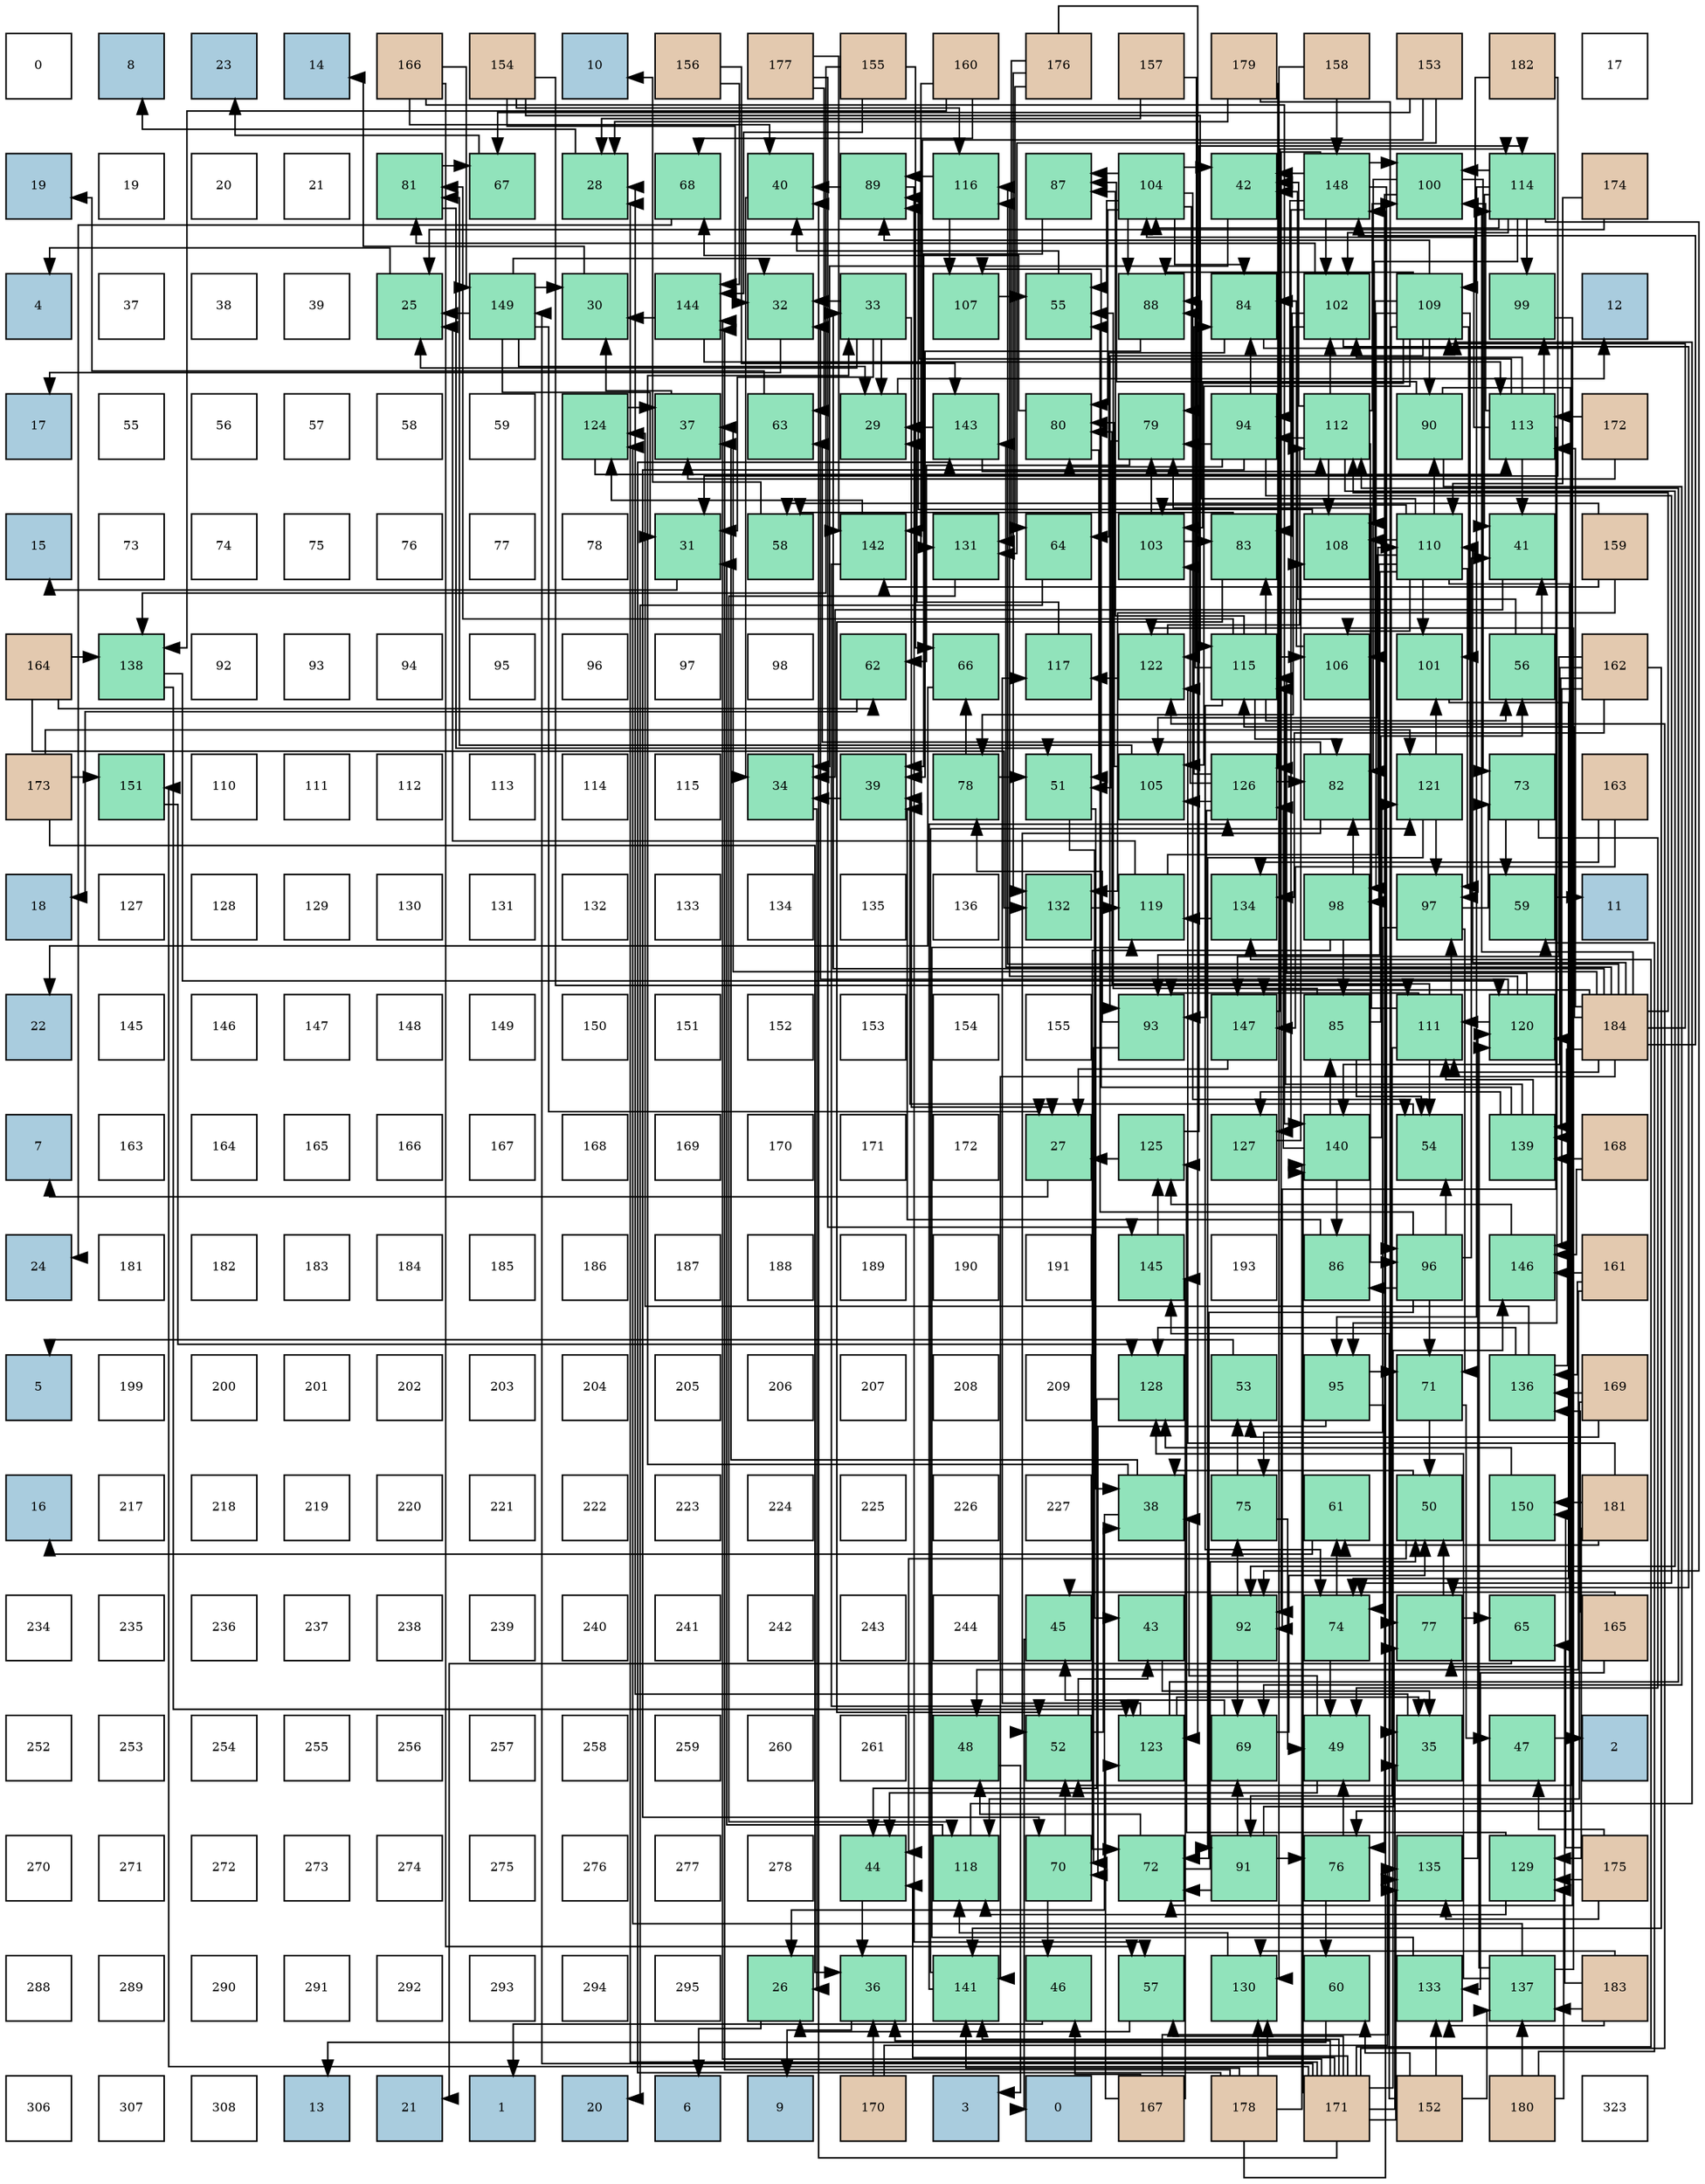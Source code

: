 digraph layout{
 rankdir=TB;
 splines=ortho;
 node [style=filled shape=square fixedsize=true width=0.6];
0[label="0", fontsize=8, fillcolor="#ffffff"];
1[label="8", fontsize=8, fillcolor="#a9ccde"];
2[label="23", fontsize=8, fillcolor="#a9ccde"];
3[label="14", fontsize=8, fillcolor="#a9ccde"];
4[label="166", fontsize=8, fillcolor="#e3c9af"];
5[label="154", fontsize=8, fillcolor="#e3c9af"];
6[label="10", fontsize=8, fillcolor="#a9ccde"];
7[label="156", fontsize=8, fillcolor="#e3c9af"];
8[label="177", fontsize=8, fillcolor="#e3c9af"];
9[label="155", fontsize=8, fillcolor="#e3c9af"];
10[label="160", fontsize=8, fillcolor="#e3c9af"];
11[label="176", fontsize=8, fillcolor="#e3c9af"];
12[label="157", fontsize=8, fillcolor="#e3c9af"];
13[label="179", fontsize=8, fillcolor="#e3c9af"];
14[label="158", fontsize=8, fillcolor="#e3c9af"];
15[label="153", fontsize=8, fillcolor="#e3c9af"];
16[label="182", fontsize=8, fillcolor="#e3c9af"];
17[label="17", fontsize=8, fillcolor="#ffffff"];
18[label="19", fontsize=8, fillcolor="#a9ccde"];
19[label="19", fontsize=8, fillcolor="#ffffff"];
20[label="20", fontsize=8, fillcolor="#ffffff"];
21[label="21", fontsize=8, fillcolor="#ffffff"];
22[label="81", fontsize=8, fillcolor="#91e3bb"];
23[label="67", fontsize=8, fillcolor="#91e3bb"];
24[label="28", fontsize=8, fillcolor="#91e3bb"];
25[label="68", fontsize=8, fillcolor="#91e3bb"];
26[label="40", fontsize=8, fillcolor="#91e3bb"];
27[label="89", fontsize=8, fillcolor="#91e3bb"];
28[label="116", fontsize=8, fillcolor="#91e3bb"];
29[label="87", fontsize=8, fillcolor="#91e3bb"];
30[label="104", fontsize=8, fillcolor="#91e3bb"];
31[label="42", fontsize=8, fillcolor="#91e3bb"];
32[label="148", fontsize=8, fillcolor="#91e3bb"];
33[label="100", fontsize=8, fillcolor="#91e3bb"];
34[label="114", fontsize=8, fillcolor="#91e3bb"];
35[label="174", fontsize=8, fillcolor="#e3c9af"];
36[label="4", fontsize=8, fillcolor="#a9ccde"];
37[label="37", fontsize=8, fillcolor="#ffffff"];
38[label="38", fontsize=8, fillcolor="#ffffff"];
39[label="39", fontsize=8, fillcolor="#ffffff"];
40[label="25", fontsize=8, fillcolor="#91e3bb"];
41[label="149", fontsize=8, fillcolor="#91e3bb"];
42[label="30", fontsize=8, fillcolor="#91e3bb"];
43[label="144", fontsize=8, fillcolor="#91e3bb"];
44[label="32", fontsize=8, fillcolor="#91e3bb"];
45[label="33", fontsize=8, fillcolor="#91e3bb"];
46[label="107", fontsize=8, fillcolor="#91e3bb"];
47[label="55", fontsize=8, fillcolor="#91e3bb"];
48[label="88", fontsize=8, fillcolor="#91e3bb"];
49[label="84", fontsize=8, fillcolor="#91e3bb"];
50[label="102", fontsize=8, fillcolor="#91e3bb"];
51[label="109", fontsize=8, fillcolor="#91e3bb"];
52[label="99", fontsize=8, fillcolor="#91e3bb"];
53[label="12", fontsize=8, fillcolor="#a9ccde"];
54[label="17", fontsize=8, fillcolor="#a9ccde"];
55[label="55", fontsize=8, fillcolor="#ffffff"];
56[label="56", fontsize=8, fillcolor="#ffffff"];
57[label="57", fontsize=8, fillcolor="#ffffff"];
58[label="58", fontsize=8, fillcolor="#ffffff"];
59[label="59", fontsize=8, fillcolor="#ffffff"];
60[label="124", fontsize=8, fillcolor="#91e3bb"];
61[label="37", fontsize=8, fillcolor="#91e3bb"];
62[label="63", fontsize=8, fillcolor="#91e3bb"];
63[label="29", fontsize=8, fillcolor="#91e3bb"];
64[label="143", fontsize=8, fillcolor="#91e3bb"];
65[label="80", fontsize=8, fillcolor="#91e3bb"];
66[label="79", fontsize=8, fillcolor="#91e3bb"];
67[label="94", fontsize=8, fillcolor="#91e3bb"];
68[label="112", fontsize=8, fillcolor="#91e3bb"];
69[label="90", fontsize=8, fillcolor="#91e3bb"];
70[label="113", fontsize=8, fillcolor="#91e3bb"];
71[label="172", fontsize=8, fillcolor="#e3c9af"];
72[label="15", fontsize=8, fillcolor="#a9ccde"];
73[label="73", fontsize=8, fillcolor="#ffffff"];
74[label="74", fontsize=8, fillcolor="#ffffff"];
75[label="75", fontsize=8, fillcolor="#ffffff"];
76[label="76", fontsize=8, fillcolor="#ffffff"];
77[label="77", fontsize=8, fillcolor="#ffffff"];
78[label="78", fontsize=8, fillcolor="#ffffff"];
79[label="31", fontsize=8, fillcolor="#91e3bb"];
80[label="58", fontsize=8, fillcolor="#91e3bb"];
81[label="142", fontsize=8, fillcolor="#91e3bb"];
82[label="131", fontsize=8, fillcolor="#91e3bb"];
83[label="64", fontsize=8, fillcolor="#91e3bb"];
84[label="103", fontsize=8, fillcolor="#91e3bb"];
85[label="83", fontsize=8, fillcolor="#91e3bb"];
86[label="108", fontsize=8, fillcolor="#91e3bb"];
87[label="110", fontsize=8, fillcolor="#91e3bb"];
88[label="41", fontsize=8, fillcolor="#91e3bb"];
89[label="159", fontsize=8, fillcolor="#e3c9af"];
90[label="164", fontsize=8, fillcolor="#e3c9af"];
91[label="138", fontsize=8, fillcolor="#91e3bb"];
92[label="92", fontsize=8, fillcolor="#ffffff"];
93[label="93", fontsize=8, fillcolor="#ffffff"];
94[label="94", fontsize=8, fillcolor="#ffffff"];
95[label="95", fontsize=8, fillcolor="#ffffff"];
96[label="96", fontsize=8, fillcolor="#ffffff"];
97[label="97", fontsize=8, fillcolor="#ffffff"];
98[label="98", fontsize=8, fillcolor="#ffffff"];
99[label="62", fontsize=8, fillcolor="#91e3bb"];
100[label="66", fontsize=8, fillcolor="#91e3bb"];
101[label="117", fontsize=8, fillcolor="#91e3bb"];
102[label="122", fontsize=8, fillcolor="#91e3bb"];
103[label="115", fontsize=8, fillcolor="#91e3bb"];
104[label="106", fontsize=8, fillcolor="#91e3bb"];
105[label="101", fontsize=8, fillcolor="#91e3bb"];
106[label="56", fontsize=8, fillcolor="#91e3bb"];
107[label="162", fontsize=8, fillcolor="#e3c9af"];
108[label="173", fontsize=8, fillcolor="#e3c9af"];
109[label="151", fontsize=8, fillcolor="#91e3bb"];
110[label="110", fontsize=8, fillcolor="#ffffff"];
111[label="111", fontsize=8, fillcolor="#ffffff"];
112[label="112", fontsize=8, fillcolor="#ffffff"];
113[label="113", fontsize=8, fillcolor="#ffffff"];
114[label="114", fontsize=8, fillcolor="#ffffff"];
115[label="115", fontsize=8, fillcolor="#ffffff"];
116[label="34", fontsize=8, fillcolor="#91e3bb"];
117[label="39", fontsize=8, fillcolor="#91e3bb"];
118[label="78", fontsize=8, fillcolor="#91e3bb"];
119[label="51", fontsize=8, fillcolor="#91e3bb"];
120[label="105", fontsize=8, fillcolor="#91e3bb"];
121[label="126", fontsize=8, fillcolor="#91e3bb"];
122[label="82", fontsize=8, fillcolor="#91e3bb"];
123[label="121", fontsize=8, fillcolor="#91e3bb"];
124[label="73", fontsize=8, fillcolor="#91e3bb"];
125[label="163", fontsize=8, fillcolor="#e3c9af"];
126[label="18", fontsize=8, fillcolor="#a9ccde"];
127[label="127", fontsize=8, fillcolor="#ffffff"];
128[label="128", fontsize=8, fillcolor="#ffffff"];
129[label="129", fontsize=8, fillcolor="#ffffff"];
130[label="130", fontsize=8, fillcolor="#ffffff"];
131[label="131", fontsize=8, fillcolor="#ffffff"];
132[label="132", fontsize=8, fillcolor="#ffffff"];
133[label="133", fontsize=8, fillcolor="#ffffff"];
134[label="134", fontsize=8, fillcolor="#ffffff"];
135[label="135", fontsize=8, fillcolor="#ffffff"];
136[label="136", fontsize=8, fillcolor="#ffffff"];
137[label="132", fontsize=8, fillcolor="#91e3bb"];
138[label="119", fontsize=8, fillcolor="#91e3bb"];
139[label="134", fontsize=8, fillcolor="#91e3bb"];
140[label="98", fontsize=8, fillcolor="#91e3bb"];
141[label="97", fontsize=8, fillcolor="#91e3bb"];
142[label="59", fontsize=8, fillcolor="#91e3bb"];
143[label="11", fontsize=8, fillcolor="#a9ccde"];
144[label="22", fontsize=8, fillcolor="#a9ccde"];
145[label="145", fontsize=8, fillcolor="#ffffff"];
146[label="146", fontsize=8, fillcolor="#ffffff"];
147[label="147", fontsize=8, fillcolor="#ffffff"];
148[label="148", fontsize=8, fillcolor="#ffffff"];
149[label="149", fontsize=8, fillcolor="#ffffff"];
150[label="150", fontsize=8, fillcolor="#ffffff"];
151[label="151", fontsize=8, fillcolor="#ffffff"];
152[label="152", fontsize=8, fillcolor="#ffffff"];
153[label="153", fontsize=8, fillcolor="#ffffff"];
154[label="154", fontsize=8, fillcolor="#ffffff"];
155[label="155", fontsize=8, fillcolor="#ffffff"];
156[label="93", fontsize=8, fillcolor="#91e3bb"];
157[label="147", fontsize=8, fillcolor="#91e3bb"];
158[label="85", fontsize=8, fillcolor="#91e3bb"];
159[label="111", fontsize=8, fillcolor="#91e3bb"];
160[label="120", fontsize=8, fillcolor="#91e3bb"];
161[label="184", fontsize=8, fillcolor="#e3c9af"];
162[label="7", fontsize=8, fillcolor="#a9ccde"];
163[label="163", fontsize=8, fillcolor="#ffffff"];
164[label="164", fontsize=8, fillcolor="#ffffff"];
165[label="165", fontsize=8, fillcolor="#ffffff"];
166[label="166", fontsize=8, fillcolor="#ffffff"];
167[label="167", fontsize=8, fillcolor="#ffffff"];
168[label="168", fontsize=8, fillcolor="#ffffff"];
169[label="169", fontsize=8, fillcolor="#ffffff"];
170[label="170", fontsize=8, fillcolor="#ffffff"];
171[label="171", fontsize=8, fillcolor="#ffffff"];
172[label="172", fontsize=8, fillcolor="#ffffff"];
173[label="27", fontsize=8, fillcolor="#91e3bb"];
174[label="125", fontsize=8, fillcolor="#91e3bb"];
175[label="127", fontsize=8, fillcolor="#91e3bb"];
176[label="140", fontsize=8, fillcolor="#91e3bb"];
177[label="54", fontsize=8, fillcolor="#91e3bb"];
178[label="139", fontsize=8, fillcolor="#91e3bb"];
179[label="168", fontsize=8, fillcolor="#e3c9af"];
180[label="24", fontsize=8, fillcolor="#a9ccde"];
181[label="181", fontsize=8, fillcolor="#ffffff"];
182[label="182", fontsize=8, fillcolor="#ffffff"];
183[label="183", fontsize=8, fillcolor="#ffffff"];
184[label="184", fontsize=8, fillcolor="#ffffff"];
185[label="185", fontsize=8, fillcolor="#ffffff"];
186[label="186", fontsize=8, fillcolor="#ffffff"];
187[label="187", fontsize=8, fillcolor="#ffffff"];
188[label="188", fontsize=8, fillcolor="#ffffff"];
189[label="189", fontsize=8, fillcolor="#ffffff"];
190[label="190", fontsize=8, fillcolor="#ffffff"];
191[label="191", fontsize=8, fillcolor="#ffffff"];
192[label="145", fontsize=8, fillcolor="#91e3bb"];
193[label="193", fontsize=8, fillcolor="#ffffff"];
194[label="86", fontsize=8, fillcolor="#91e3bb"];
195[label="96", fontsize=8, fillcolor="#91e3bb"];
196[label="146", fontsize=8, fillcolor="#91e3bb"];
197[label="161", fontsize=8, fillcolor="#e3c9af"];
198[label="5", fontsize=8, fillcolor="#a9ccde"];
199[label="199", fontsize=8, fillcolor="#ffffff"];
200[label="200", fontsize=8, fillcolor="#ffffff"];
201[label="201", fontsize=8, fillcolor="#ffffff"];
202[label="202", fontsize=8, fillcolor="#ffffff"];
203[label="203", fontsize=8, fillcolor="#ffffff"];
204[label="204", fontsize=8, fillcolor="#ffffff"];
205[label="205", fontsize=8, fillcolor="#ffffff"];
206[label="206", fontsize=8, fillcolor="#ffffff"];
207[label="207", fontsize=8, fillcolor="#ffffff"];
208[label="208", fontsize=8, fillcolor="#ffffff"];
209[label="209", fontsize=8, fillcolor="#ffffff"];
210[label="128", fontsize=8, fillcolor="#91e3bb"];
211[label="53", fontsize=8, fillcolor="#91e3bb"];
212[label="95", fontsize=8, fillcolor="#91e3bb"];
213[label="71", fontsize=8, fillcolor="#91e3bb"];
214[label="136", fontsize=8, fillcolor="#91e3bb"];
215[label="169", fontsize=8, fillcolor="#e3c9af"];
216[label="16", fontsize=8, fillcolor="#a9ccde"];
217[label="217", fontsize=8, fillcolor="#ffffff"];
218[label="218", fontsize=8, fillcolor="#ffffff"];
219[label="219", fontsize=8, fillcolor="#ffffff"];
220[label="220", fontsize=8, fillcolor="#ffffff"];
221[label="221", fontsize=8, fillcolor="#ffffff"];
222[label="222", fontsize=8, fillcolor="#ffffff"];
223[label="223", fontsize=8, fillcolor="#ffffff"];
224[label="224", fontsize=8, fillcolor="#ffffff"];
225[label="225", fontsize=8, fillcolor="#ffffff"];
226[label="226", fontsize=8, fillcolor="#ffffff"];
227[label="227", fontsize=8, fillcolor="#ffffff"];
228[label="38", fontsize=8, fillcolor="#91e3bb"];
229[label="75", fontsize=8, fillcolor="#91e3bb"];
230[label="61", fontsize=8, fillcolor="#91e3bb"];
231[label="50", fontsize=8, fillcolor="#91e3bb"];
232[label="150", fontsize=8, fillcolor="#91e3bb"];
233[label="181", fontsize=8, fillcolor="#e3c9af"];
234[label="234", fontsize=8, fillcolor="#ffffff"];
235[label="235", fontsize=8, fillcolor="#ffffff"];
236[label="236", fontsize=8, fillcolor="#ffffff"];
237[label="237", fontsize=8, fillcolor="#ffffff"];
238[label="238", fontsize=8, fillcolor="#ffffff"];
239[label="239", fontsize=8, fillcolor="#ffffff"];
240[label="240", fontsize=8, fillcolor="#ffffff"];
241[label="241", fontsize=8, fillcolor="#ffffff"];
242[label="242", fontsize=8, fillcolor="#ffffff"];
243[label="243", fontsize=8, fillcolor="#ffffff"];
244[label="244", fontsize=8, fillcolor="#ffffff"];
245[label="45", fontsize=8, fillcolor="#91e3bb"];
246[label="43", fontsize=8, fillcolor="#91e3bb"];
247[label="92", fontsize=8, fillcolor="#91e3bb"];
248[label="74", fontsize=8, fillcolor="#91e3bb"];
249[label="77", fontsize=8, fillcolor="#91e3bb"];
250[label="65", fontsize=8, fillcolor="#91e3bb"];
251[label="165", fontsize=8, fillcolor="#e3c9af"];
252[label="252", fontsize=8, fillcolor="#ffffff"];
253[label="253", fontsize=8, fillcolor="#ffffff"];
254[label="254", fontsize=8, fillcolor="#ffffff"];
255[label="255", fontsize=8, fillcolor="#ffffff"];
256[label="256", fontsize=8, fillcolor="#ffffff"];
257[label="257", fontsize=8, fillcolor="#ffffff"];
258[label="258", fontsize=8, fillcolor="#ffffff"];
259[label="259", fontsize=8, fillcolor="#ffffff"];
260[label="260", fontsize=8, fillcolor="#ffffff"];
261[label="261", fontsize=8, fillcolor="#ffffff"];
262[label="48", fontsize=8, fillcolor="#91e3bb"];
263[label="52", fontsize=8, fillcolor="#91e3bb"];
264[label="123", fontsize=8, fillcolor="#91e3bb"];
265[label="69", fontsize=8, fillcolor="#91e3bb"];
266[label="49", fontsize=8, fillcolor="#91e3bb"];
267[label="35", fontsize=8, fillcolor="#91e3bb"];
268[label="47", fontsize=8, fillcolor="#91e3bb"];
269[label="2", fontsize=8, fillcolor="#a9ccde"];
270[label="270", fontsize=8, fillcolor="#ffffff"];
271[label="271", fontsize=8, fillcolor="#ffffff"];
272[label="272", fontsize=8, fillcolor="#ffffff"];
273[label="273", fontsize=8, fillcolor="#ffffff"];
274[label="274", fontsize=8, fillcolor="#ffffff"];
275[label="275", fontsize=8, fillcolor="#ffffff"];
276[label="276", fontsize=8, fillcolor="#ffffff"];
277[label="277", fontsize=8, fillcolor="#ffffff"];
278[label="278", fontsize=8, fillcolor="#ffffff"];
279[label="44", fontsize=8, fillcolor="#91e3bb"];
280[label="118", fontsize=8, fillcolor="#91e3bb"];
281[label="70", fontsize=8, fillcolor="#91e3bb"];
282[label="72", fontsize=8, fillcolor="#91e3bb"];
283[label="91", fontsize=8, fillcolor="#91e3bb"];
284[label="76", fontsize=8, fillcolor="#91e3bb"];
285[label="135", fontsize=8, fillcolor="#91e3bb"];
286[label="129", fontsize=8, fillcolor="#91e3bb"];
287[label="175", fontsize=8, fillcolor="#e3c9af"];
288[label="288", fontsize=8, fillcolor="#ffffff"];
289[label="289", fontsize=8, fillcolor="#ffffff"];
290[label="290", fontsize=8, fillcolor="#ffffff"];
291[label="291", fontsize=8, fillcolor="#ffffff"];
292[label="292", fontsize=8, fillcolor="#ffffff"];
293[label="293", fontsize=8, fillcolor="#ffffff"];
294[label="294", fontsize=8, fillcolor="#ffffff"];
295[label="295", fontsize=8, fillcolor="#ffffff"];
296[label="26", fontsize=8, fillcolor="#91e3bb"];
297[label="36", fontsize=8, fillcolor="#91e3bb"];
298[label="141", fontsize=8, fillcolor="#91e3bb"];
299[label="46", fontsize=8, fillcolor="#91e3bb"];
300[label="57", fontsize=8, fillcolor="#91e3bb"];
301[label="130", fontsize=8, fillcolor="#91e3bb"];
302[label="60", fontsize=8, fillcolor="#91e3bb"];
303[label="133", fontsize=8, fillcolor="#91e3bb"];
304[label="137", fontsize=8, fillcolor="#91e3bb"];
305[label="183", fontsize=8, fillcolor="#e3c9af"];
306[label="306", fontsize=8, fillcolor="#ffffff"];
307[label="307", fontsize=8, fillcolor="#ffffff"];
308[label="308", fontsize=8, fillcolor="#ffffff"];
309[label="13", fontsize=8, fillcolor="#a9ccde"];
310[label="21", fontsize=8, fillcolor="#a9ccde"];
311[label="1", fontsize=8, fillcolor="#a9ccde"];
312[label="20", fontsize=8, fillcolor="#a9ccde"];
313[label="6", fontsize=8, fillcolor="#a9ccde"];
314[label="9", fontsize=8, fillcolor="#a9ccde"];
315[label="170", fontsize=8, fillcolor="#e3c9af"];
316[label="3", fontsize=8, fillcolor="#a9ccde"];
317[label="0", fontsize=8, fillcolor="#a9ccde"];
318[label="167", fontsize=8, fillcolor="#e3c9af"];
319[label="178", fontsize=8, fillcolor="#e3c9af"];
320[label="171", fontsize=8, fillcolor="#e3c9af"];
321[label="152", fontsize=8, fillcolor="#e3c9af"];
322[label="180", fontsize=8, fillcolor="#e3c9af"];
323[label="323", fontsize=8, fillcolor="#ffffff"];
edge [constraint=false, style=vis];40 -> 36;
296 -> 313;
173 -> 162;
24 -> 1;
63 -> 53;
42 -> 3;
79 -> 72;
44 -> 54;
45 -> 40;
45 -> 173;
45 -> 63;
45 -> 79;
45 -> 44;
116 -> 296;
267 -> 24;
297 -> 314;
61 -> 42;
228 -> 296;
228 -> 45;
228 -> 61;
117 -> 116;
26 -> 116;
88 -> 116;
31 -> 116;
246 -> 267;
279 -> 297;
245 -> 317;
299 -> 311;
268 -> 269;
262 -> 316;
266 -> 228;
266 -> 279;
231 -> 228;
231 -> 279;
119 -> 228;
119 -> 246;
263 -> 228;
263 -> 246;
211 -> 198;
177 -> 117;
47 -> 26;
106 -> 88;
106 -> 31;
300 -> 296;
80 -> 6;
142 -> 143;
302 -> 309;
230 -> 216;
99 -> 126;
62 -> 18;
83 -> 312;
250 -> 310;
100 -> 144;
23 -> 2;
25 -> 180;
265 -> 245;
265 -> 231;
281 -> 299;
281 -> 263;
213 -> 268;
213 -> 231;
282 -> 262;
282 -> 231;
124 -> 266;
124 -> 142;
248 -> 266;
248 -> 230;
229 -> 266;
229 -> 211;
284 -> 266;
284 -> 302;
249 -> 231;
249 -> 250;
118 -> 119;
118 -> 100;
66 -> 119;
66 -> 99;
65 -> 119;
65 -> 25;
22 -> 119;
22 -> 23;
122 -> 263;
122 -> 62;
85 -> 263;
85 -> 80;
49 -> 263;
49 -> 83;
158 -> 177;
158 -> 47;
158 -> 106;
194 -> 117;
29 -> 117;
48 -> 117;
27 -> 26;
27 -> 300;
69 -> 265;
69 -> 284;
69 -> 29;
283 -> 265;
283 -> 282;
283 -> 284;
283 -> 249;
247 -> 265;
247 -> 229;
156 -> 281;
156 -> 118;
67 -> 281;
67 -> 248;
67 -> 66;
67 -> 65;
67 -> 49;
212 -> 281;
212 -> 213;
212 -> 248;
195 -> 88;
195 -> 177;
195 -> 47;
195 -> 213;
195 -> 282;
195 -> 194;
141 -> 213;
141 -> 124;
141 -> 229;
140 -> 282;
140 -> 122;
140 -> 158;
52 -> 282;
33 -> 124;
33 -> 284;
33 -> 122;
105 -> 248;
50 -> 249;
50 -> 118;
50 -> 22;
50 -> 85;
84 -> 66;
84 -> 85;
30 -> 31;
30 -> 177;
30 -> 47;
30 -> 66;
30 -> 65;
30 -> 49;
30 -> 29;
30 -> 48;
120 -> 65;
120 -> 22;
104 -> 49;
46 -> 47;
86 -> 27;
51 -> 249;
51 -> 48;
51 -> 27;
51 -> 69;
51 -> 156;
51 -> 141;
51 -> 140;
51 -> 105;
51 -> 84;
51 -> 120;
51 -> 104;
87 -> 249;
87 -> 48;
87 -> 69;
87 -> 156;
87 -> 141;
87 -> 140;
87 -> 105;
87 -> 84;
87 -> 120;
87 -> 104;
87 -> 86;
159 -> 177;
159 -> 66;
159 -> 65;
159 -> 283;
159 -> 156;
159 -> 141;
68 -> 31;
68 -> 247;
68 -> 67;
68 -> 195;
68 -> 33;
68 -> 50;
68 -> 86;
70 -> 88;
70 -> 27;
70 -> 247;
70 -> 212;
70 -> 52;
70 -> 33;
70 -> 50;
70 -> 30;
34 -> 88;
34 -> 247;
34 -> 212;
34 -> 52;
34 -> 33;
34 -> 50;
34 -> 30;
34 -> 86;
103 -> 106;
103 -> 248;
103 -> 22;
103 -> 122;
103 -> 85;
103 -> 29;
103 -> 48;
103 -> 104;
28 -> 27;
28 -> 46;
101 -> 63;
280 -> 79;
280 -> 51;
138 -> 40;
138 -> 87;
160 -> 44;
160 -> 159;
160 -> 103;
160 -> 28;
123 -> 283;
123 -> 141;
123 -> 105;
102 -> 68;
102 -> 101;
264 -> 267;
264 -> 68;
264 -> 101;
60 -> 61;
60 -> 70;
174 -> 173;
174 -> 34;
121 -> 122;
121 -> 49;
121 -> 156;
121 -> 84;
121 -> 120;
175 -> 86;
210 -> 279;
286 -> 280;
286 -> 174;
301 -> 280;
82 -> 280;
137 -> 138;
303 -> 138;
139 -> 138;
285 -> 160;
214 -> 160;
214 -> 60;
214 -> 210;
304 -> 160;
304 -> 102;
304 -> 60;
304 -> 210;
91 -> 160;
91 -> 264;
178 -> 46;
178 -> 159;
178 -> 103;
178 -> 175;
176 -> 158;
176 -> 194;
176 -> 123;
176 -> 121;
298 -> 123;
298 -> 121;
81 -> 264;
81 -> 60;
64 -> 63;
64 -> 68;
43 -> 42;
43 -> 70;
192 -> 174;
196 -> 174;
157 -> 173;
157 -> 34;
32 -> 31;
32 -> 247;
32 -> 67;
32 -> 195;
32 -> 33;
32 -> 50;
32 -> 175;
41 -> 40;
41 -> 173;
41 -> 63;
41 -> 42;
41 -> 79;
41 -> 44;
232 -> 210;
109 -> 210;
321 -> 302;
321 -> 303;
321 -> 304;
321 -> 192;
15 -> 23;
15 -> 82;
15 -> 81;
5 -> 44;
5 -> 159;
5 -> 103;
5 -> 28;
9 -> 100;
9 -> 91;
9 -> 43;
7 -> 64;
7 -> 43;
12 -> 24;
12 -> 102;
14 -> 301;
14 -> 32;
89 -> 80;
89 -> 137;
89 -> 81;
10 -> 25;
10 -> 82;
10 -> 91;
197 -> 262;
197 -> 214;
197 -> 196;
107 -> 139;
107 -> 178;
107 -> 176;
107 -> 298;
107 -> 196;
107 -> 157;
125 -> 139;
125 -> 157;
90 -> 99;
90 -> 137;
90 -> 91;
251 -> 245;
251 -> 303;
251 -> 214;
4 -> 26;
4 -> 300;
4 -> 176;
4 -> 41;
318 -> 299;
318 -> 264;
318 -> 285;
318 -> 192;
179 -> 178;
179 -> 196;
215 -> 211;
215 -> 280;
215 -> 214;
315 -> 297;
315 -> 285;
320 -> 24;
320 -> 267;
320 -> 297;
320 -> 26;
320 -> 279;
320 -> 300;
320 -> 102;
320 -> 301;
320 -> 139;
320 -> 285;
320 -> 176;
320 -> 298;
320 -> 43;
320 -> 196;
320 -> 41;
320 -> 109;
71 -> 61;
71 -> 70;
108 -> 297;
108 -> 123;
108 -> 109;
35 -> 40;
35 -> 87;
287 -> 268;
287 -> 286;
287 -> 285;
287 -> 232;
11 -> 83;
11 -> 264;
11 -> 82;
11 -> 137;
8 -> 62;
8 -> 81;
8 -> 192;
319 -> 301;
319 -> 176;
319 -> 298;
319 -> 64;
319 -> 43;
319 -> 32;
13 -> 24;
13 -> 267;
13 -> 121;
322 -> 142;
322 -> 286;
322 -> 304;
233 -> 230;
233 -> 102;
233 -> 286;
233 -> 232;
16 -> 79;
16 -> 51;
305 -> 250;
305 -> 301;
305 -> 303;
305 -> 304;
161 -> 45;
161 -> 61;
161 -> 51;
161 -> 87;
161 -> 159;
161 -> 68;
161 -> 70;
161 -> 34;
161 -> 103;
161 -> 28;
161 -> 178;
161 -> 298;
161 -> 64;
161 -> 157;
161 -> 32;
edge [constraint=true, style=invis];
0 -> 18 -> 36 -> 54 -> 72 -> 90 -> 108 -> 126 -> 144 -> 162 -> 180 -> 198 -> 216 -> 234 -> 252 -> 270 -> 288 -> 306;
1 -> 19 -> 37 -> 55 -> 73 -> 91 -> 109 -> 127 -> 145 -> 163 -> 181 -> 199 -> 217 -> 235 -> 253 -> 271 -> 289 -> 307;
2 -> 20 -> 38 -> 56 -> 74 -> 92 -> 110 -> 128 -> 146 -> 164 -> 182 -> 200 -> 218 -> 236 -> 254 -> 272 -> 290 -> 308;
3 -> 21 -> 39 -> 57 -> 75 -> 93 -> 111 -> 129 -> 147 -> 165 -> 183 -> 201 -> 219 -> 237 -> 255 -> 273 -> 291 -> 309;
4 -> 22 -> 40 -> 58 -> 76 -> 94 -> 112 -> 130 -> 148 -> 166 -> 184 -> 202 -> 220 -> 238 -> 256 -> 274 -> 292 -> 310;
5 -> 23 -> 41 -> 59 -> 77 -> 95 -> 113 -> 131 -> 149 -> 167 -> 185 -> 203 -> 221 -> 239 -> 257 -> 275 -> 293 -> 311;
6 -> 24 -> 42 -> 60 -> 78 -> 96 -> 114 -> 132 -> 150 -> 168 -> 186 -> 204 -> 222 -> 240 -> 258 -> 276 -> 294 -> 312;
7 -> 25 -> 43 -> 61 -> 79 -> 97 -> 115 -> 133 -> 151 -> 169 -> 187 -> 205 -> 223 -> 241 -> 259 -> 277 -> 295 -> 313;
8 -> 26 -> 44 -> 62 -> 80 -> 98 -> 116 -> 134 -> 152 -> 170 -> 188 -> 206 -> 224 -> 242 -> 260 -> 278 -> 296 -> 314;
9 -> 27 -> 45 -> 63 -> 81 -> 99 -> 117 -> 135 -> 153 -> 171 -> 189 -> 207 -> 225 -> 243 -> 261 -> 279 -> 297 -> 315;
10 -> 28 -> 46 -> 64 -> 82 -> 100 -> 118 -> 136 -> 154 -> 172 -> 190 -> 208 -> 226 -> 244 -> 262 -> 280 -> 298 -> 316;
11 -> 29 -> 47 -> 65 -> 83 -> 101 -> 119 -> 137 -> 155 -> 173 -> 191 -> 209 -> 227 -> 245 -> 263 -> 281 -> 299 -> 317;
12 -> 30 -> 48 -> 66 -> 84 -> 102 -> 120 -> 138 -> 156 -> 174 -> 192 -> 210 -> 228 -> 246 -> 264 -> 282 -> 300 -> 318;
13 -> 31 -> 49 -> 67 -> 85 -> 103 -> 121 -> 139 -> 157 -> 175 -> 193 -> 211 -> 229 -> 247 -> 265 -> 283 -> 301 -> 319;
14 -> 32 -> 50 -> 68 -> 86 -> 104 -> 122 -> 140 -> 158 -> 176 -> 194 -> 212 -> 230 -> 248 -> 266 -> 284 -> 302 -> 320;
15 -> 33 -> 51 -> 69 -> 87 -> 105 -> 123 -> 141 -> 159 -> 177 -> 195 -> 213 -> 231 -> 249 -> 267 -> 285 -> 303 -> 321;
16 -> 34 -> 52 -> 70 -> 88 -> 106 -> 124 -> 142 -> 160 -> 178 -> 196 -> 214 -> 232 -> 250 -> 268 -> 286 -> 304 -> 322;
17 -> 35 -> 53 -> 71 -> 89 -> 107 -> 125 -> 143 -> 161 -> 179 -> 197 -> 215 -> 233 -> 251 -> 269 -> 287 -> 305 -> 323;
rank = same {0 -> 1 -> 2 -> 3 -> 4 -> 5 -> 6 -> 7 -> 8 -> 9 -> 10 -> 11 -> 12 -> 13 -> 14 -> 15 -> 16 -> 17};
rank = same {18 -> 19 -> 20 -> 21 -> 22 -> 23 -> 24 -> 25 -> 26 -> 27 -> 28 -> 29 -> 30 -> 31 -> 32 -> 33 -> 34 -> 35};
rank = same {36 -> 37 -> 38 -> 39 -> 40 -> 41 -> 42 -> 43 -> 44 -> 45 -> 46 -> 47 -> 48 -> 49 -> 50 -> 51 -> 52 -> 53};
rank = same {54 -> 55 -> 56 -> 57 -> 58 -> 59 -> 60 -> 61 -> 62 -> 63 -> 64 -> 65 -> 66 -> 67 -> 68 -> 69 -> 70 -> 71};
rank = same {72 -> 73 -> 74 -> 75 -> 76 -> 77 -> 78 -> 79 -> 80 -> 81 -> 82 -> 83 -> 84 -> 85 -> 86 -> 87 -> 88 -> 89};
rank = same {90 -> 91 -> 92 -> 93 -> 94 -> 95 -> 96 -> 97 -> 98 -> 99 -> 100 -> 101 -> 102 -> 103 -> 104 -> 105 -> 106 -> 107};
rank = same {108 -> 109 -> 110 -> 111 -> 112 -> 113 -> 114 -> 115 -> 116 -> 117 -> 118 -> 119 -> 120 -> 121 -> 122 -> 123 -> 124 -> 125};
rank = same {126 -> 127 -> 128 -> 129 -> 130 -> 131 -> 132 -> 133 -> 134 -> 135 -> 136 -> 137 -> 138 -> 139 -> 140 -> 141 -> 142 -> 143};
rank = same {144 -> 145 -> 146 -> 147 -> 148 -> 149 -> 150 -> 151 -> 152 -> 153 -> 154 -> 155 -> 156 -> 157 -> 158 -> 159 -> 160 -> 161};
rank = same {162 -> 163 -> 164 -> 165 -> 166 -> 167 -> 168 -> 169 -> 170 -> 171 -> 172 -> 173 -> 174 -> 175 -> 176 -> 177 -> 178 -> 179};
rank = same {180 -> 181 -> 182 -> 183 -> 184 -> 185 -> 186 -> 187 -> 188 -> 189 -> 190 -> 191 -> 192 -> 193 -> 194 -> 195 -> 196 -> 197};
rank = same {198 -> 199 -> 200 -> 201 -> 202 -> 203 -> 204 -> 205 -> 206 -> 207 -> 208 -> 209 -> 210 -> 211 -> 212 -> 213 -> 214 -> 215};
rank = same {216 -> 217 -> 218 -> 219 -> 220 -> 221 -> 222 -> 223 -> 224 -> 225 -> 226 -> 227 -> 228 -> 229 -> 230 -> 231 -> 232 -> 233};
rank = same {234 -> 235 -> 236 -> 237 -> 238 -> 239 -> 240 -> 241 -> 242 -> 243 -> 244 -> 245 -> 246 -> 247 -> 248 -> 249 -> 250 -> 251};
rank = same {252 -> 253 -> 254 -> 255 -> 256 -> 257 -> 258 -> 259 -> 260 -> 261 -> 262 -> 263 -> 264 -> 265 -> 266 -> 267 -> 268 -> 269};
rank = same {270 -> 271 -> 272 -> 273 -> 274 -> 275 -> 276 -> 277 -> 278 -> 279 -> 280 -> 281 -> 282 -> 283 -> 284 -> 285 -> 286 -> 287};
rank = same {288 -> 289 -> 290 -> 291 -> 292 -> 293 -> 294 -> 295 -> 296 -> 297 -> 298 -> 299 -> 300 -> 301 -> 302 -> 303 -> 304 -> 305};
rank = same {306 -> 307 -> 308 -> 309 -> 310 -> 311 -> 312 -> 313 -> 314 -> 315 -> 316 -> 317 -> 318 -> 319 -> 320 -> 321 -> 322 -> 323};
}
